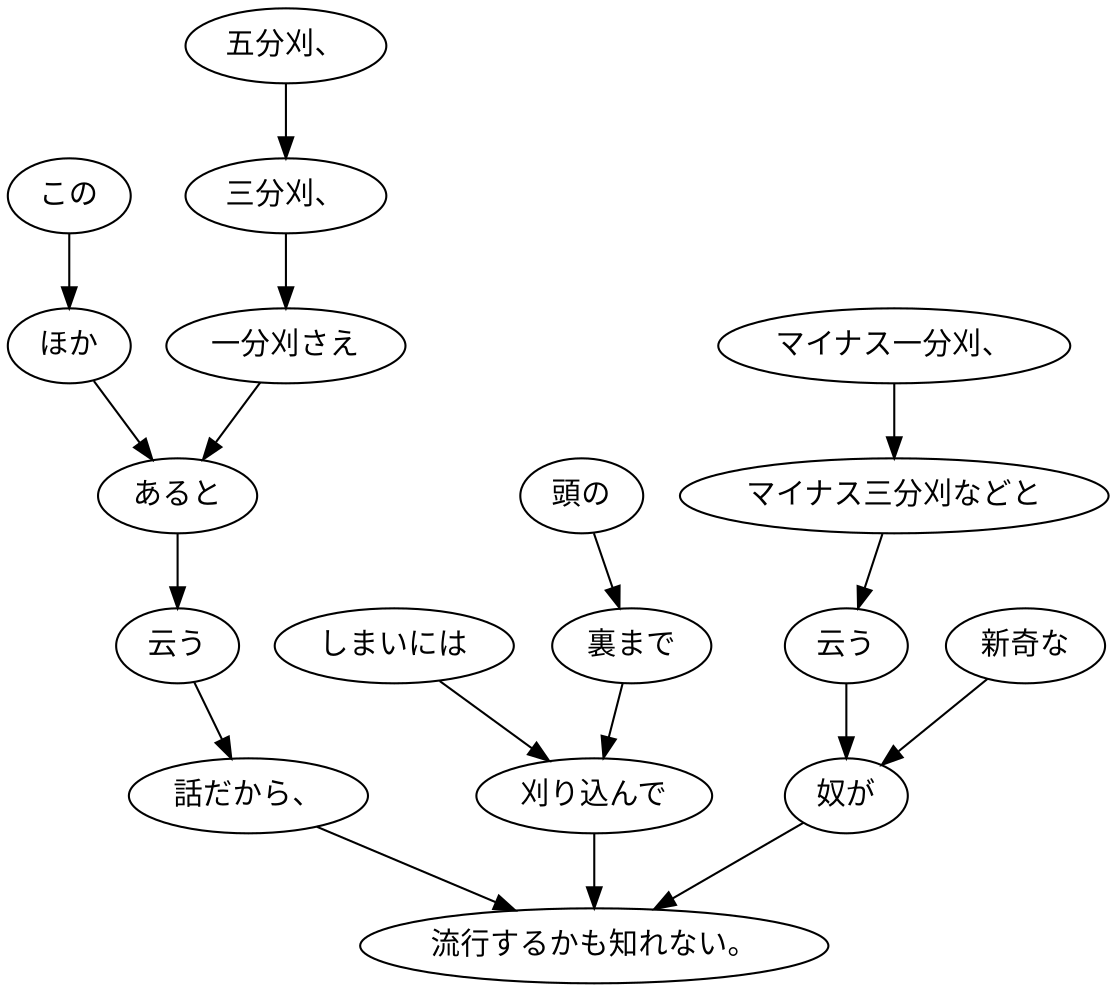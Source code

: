 digraph graph3381 {
	node0 [label="この"];
	node1 [label="ほか"];
	node2 [label="五分刈、"];
	node3 [label="三分刈、"];
	node4 [label="一分刈さえ"];
	node5 [label="あると"];
	node6 [label="云う"];
	node7 [label="話だから、"];
	node8 [label="しまいには"];
	node9 [label="頭の"];
	node10 [label="裏まで"];
	node11 [label="刈り込んで"];
	node12 [label="マイナス一分刈、"];
	node13 [label="マイナス三分刈などと"];
	node14 [label="云う"];
	node15 [label="新奇な"];
	node16 [label="奴が"];
	node17 [label="流行するかも知れない。"];
	node0 -> node1;
	node1 -> node5;
	node2 -> node3;
	node3 -> node4;
	node4 -> node5;
	node5 -> node6;
	node6 -> node7;
	node7 -> node17;
	node8 -> node11;
	node9 -> node10;
	node10 -> node11;
	node11 -> node17;
	node12 -> node13;
	node13 -> node14;
	node14 -> node16;
	node15 -> node16;
	node16 -> node17;
}

